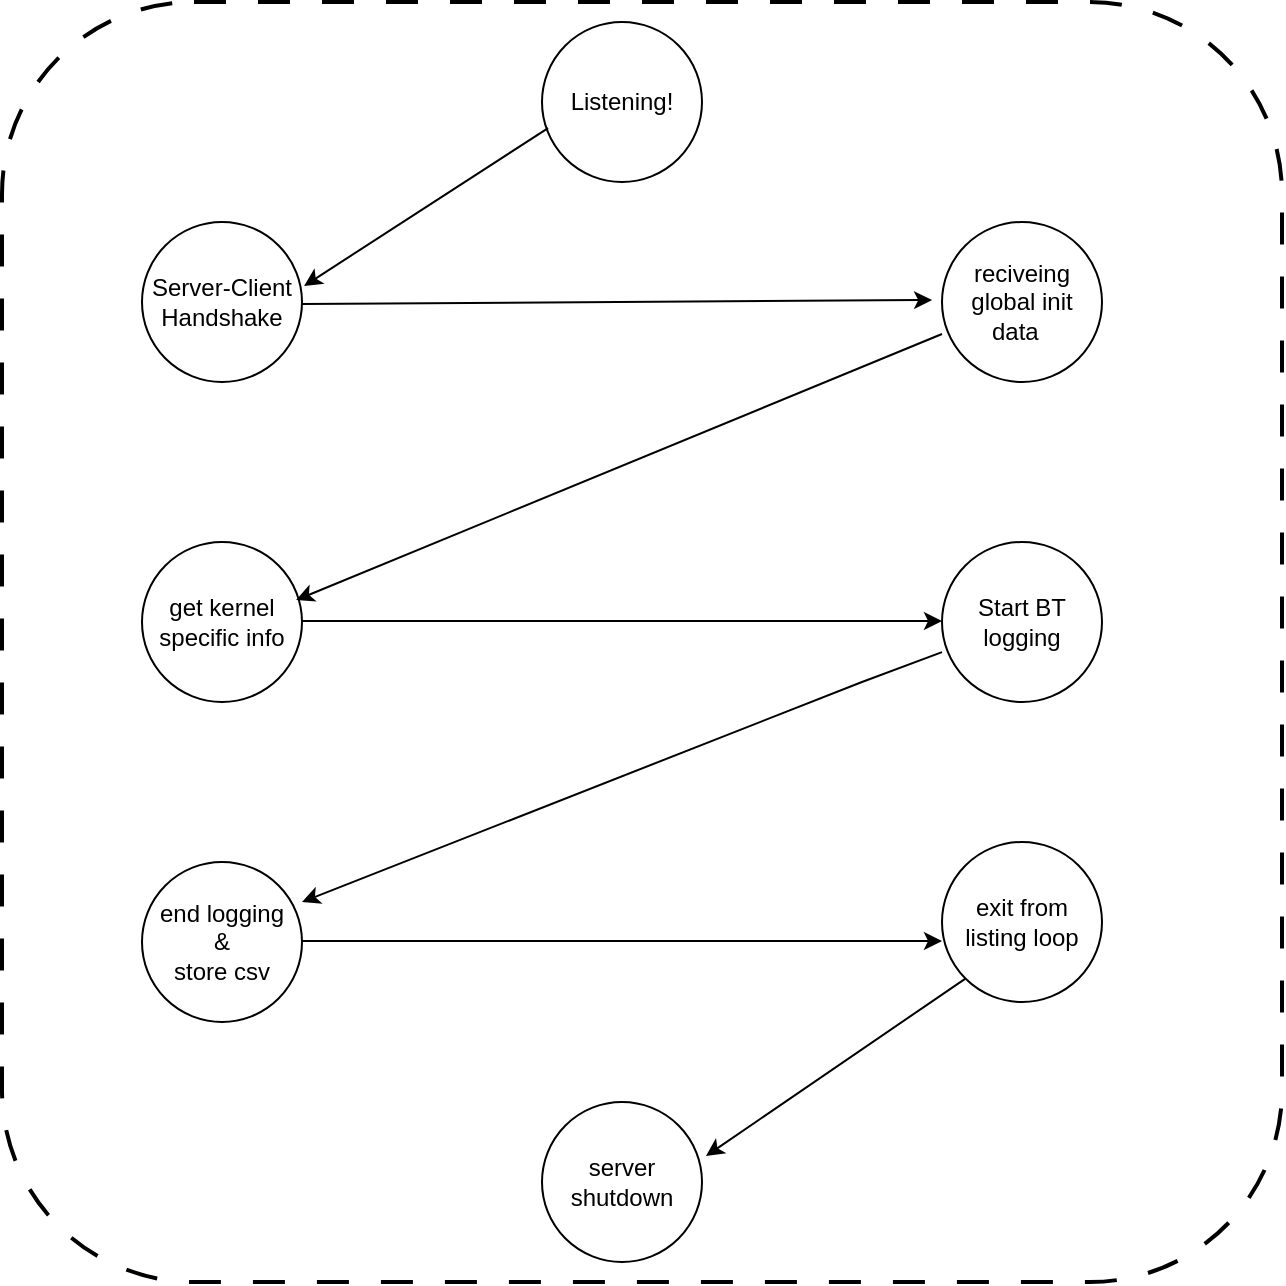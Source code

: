 <mxfile version="22.1.16" type="github">
  <diagram name="Page-1" id="Teg0KDicRowCUy8mHsM8">
    <mxGraphModel dx="1362" dy="793" grid="1" gridSize="10" guides="1" tooltips="1" connect="1" arrows="1" fold="1" page="1" pageScale="1" pageWidth="850" pageHeight="1100" math="0" shadow="0">
      <root>
        <mxCell id="0" />
        <mxCell id="1" parent="0" />
        <mxCell id="qQEsPUBc90Y2R2x_nlkf-2" value="Listening!" style="ellipse;whiteSpace=wrap;html=1;aspect=fixed;" vertex="1" parent="1">
          <mxGeometry x="370" y="100" width="80" height="80" as="geometry" />
        </mxCell>
        <mxCell id="qQEsPUBc90Y2R2x_nlkf-3" value="Server-Client Handshake" style="ellipse;whiteSpace=wrap;html=1;aspect=fixed;" vertex="1" parent="1">
          <mxGeometry x="170" y="200" width="80" height="80" as="geometry" />
        </mxCell>
        <mxCell id="qQEsPUBc90Y2R2x_nlkf-4" value="reciveing global init data&amp;nbsp;&amp;nbsp;" style="ellipse;whiteSpace=wrap;html=1;aspect=fixed;" vertex="1" parent="1">
          <mxGeometry x="570" y="200" width="80" height="80" as="geometry" />
        </mxCell>
        <mxCell id="qQEsPUBc90Y2R2x_nlkf-5" value="get kernel specific info" style="ellipse;whiteSpace=wrap;html=1;aspect=fixed;" vertex="1" parent="1">
          <mxGeometry x="170" y="360" width="80" height="80" as="geometry" />
        </mxCell>
        <mxCell id="qQEsPUBc90Y2R2x_nlkf-6" value="Start BT logging" style="ellipse;whiteSpace=wrap;html=1;aspect=fixed;" vertex="1" parent="1">
          <mxGeometry x="570" y="360" width="80" height="80" as="geometry" />
        </mxCell>
        <mxCell id="qQEsPUBc90Y2R2x_nlkf-7" value="end logging&lt;br&gt;&amp;amp;&lt;br&gt;store csv" style="ellipse;whiteSpace=wrap;html=1;aspect=fixed;" vertex="1" parent="1">
          <mxGeometry x="170" y="520" width="80" height="80" as="geometry" />
        </mxCell>
        <mxCell id="qQEsPUBc90Y2R2x_nlkf-8" value="exit from listing loop" style="ellipse;whiteSpace=wrap;html=1;aspect=fixed;" vertex="1" parent="1">
          <mxGeometry x="570" y="510" width="80" height="80" as="geometry" />
        </mxCell>
        <mxCell id="qQEsPUBc90Y2R2x_nlkf-9" value="server shutdown" style="ellipse;whiteSpace=wrap;html=1;aspect=fixed;" vertex="1" parent="1">
          <mxGeometry x="370" y="640" width="80" height="80" as="geometry" />
        </mxCell>
        <mxCell id="qQEsPUBc90Y2R2x_nlkf-13" value="" style="endArrow=classic;html=1;rounded=0;entryX=1.013;entryY=0.4;entryDx=0;entryDy=0;entryPerimeter=0;exitX=0.038;exitY=0.663;exitDx=0;exitDy=0;exitPerimeter=0;" edge="1" parent="1" source="qQEsPUBc90Y2R2x_nlkf-2" target="qQEsPUBc90Y2R2x_nlkf-3">
          <mxGeometry width="50" height="50" relative="1" as="geometry">
            <mxPoint x="290" y="210" as="sourcePoint" />
            <mxPoint x="340" y="160" as="targetPoint" />
          </mxGeometry>
        </mxCell>
        <mxCell id="qQEsPUBc90Y2R2x_nlkf-14" value="" style="endArrow=classic;html=1;rounded=0;exitX=1.025;exitY=0.65;exitDx=0;exitDy=0;exitPerimeter=0;entryX=-0.037;entryY=0.625;entryDx=0;entryDy=0;entryPerimeter=0;" edge="1" parent="1">
          <mxGeometry width="50" height="50" relative="1" as="geometry">
            <mxPoint x="250" y="241" as="sourcePoint" />
            <mxPoint x="565.04" y="239" as="targetPoint" />
          </mxGeometry>
        </mxCell>
        <mxCell id="qQEsPUBc90Y2R2x_nlkf-15" value="" style="endArrow=classic;html=1;rounded=0;exitX=0;exitY=0.7;exitDx=0;exitDy=0;exitPerimeter=0;entryX=0.963;entryY=0.363;entryDx=0;entryDy=0;entryPerimeter=0;" edge="1" parent="1" source="qQEsPUBc90Y2R2x_nlkf-4" target="qQEsPUBc90Y2R2x_nlkf-5">
          <mxGeometry width="50" height="50" relative="1" as="geometry">
            <mxPoint x="565" y="270" as="sourcePoint" />
            <mxPoint x="255" y="390" as="targetPoint" />
          </mxGeometry>
        </mxCell>
        <mxCell id="qQEsPUBc90Y2R2x_nlkf-16" value="" style="endArrow=classic;html=1;rounded=0;entryX=0;entryY=0.75;entryDx=0;entryDy=0;entryPerimeter=0;" edge="1" parent="1">
          <mxGeometry width="50" height="50" relative="1" as="geometry">
            <mxPoint x="250" y="399.5" as="sourcePoint" />
            <mxPoint x="570" y="399.5" as="targetPoint" />
          </mxGeometry>
        </mxCell>
        <mxCell id="qQEsPUBc90Y2R2x_nlkf-17" value="" style="endArrow=classic;html=1;rounded=0;entryX=1;entryY=0.25;entryDx=0;entryDy=0;exitX=0;exitY=0.688;exitDx=0;exitDy=0;entryPerimeter=0;exitPerimeter=0;" edge="1" parent="1" source="qQEsPUBc90Y2R2x_nlkf-6" target="qQEsPUBc90Y2R2x_nlkf-7">
          <mxGeometry width="50" height="50" relative="1" as="geometry">
            <mxPoint x="265" y="480" as="sourcePoint" />
            <mxPoint x="585" y="480" as="targetPoint" />
            <Array as="points">
              <mxPoint x="530" y="430" />
            </Array>
          </mxGeometry>
        </mxCell>
        <mxCell id="qQEsPUBc90Y2R2x_nlkf-18" value="" style="endArrow=classic;html=1;rounded=0;entryX=0;entryY=0.75;entryDx=0;entryDy=0;entryPerimeter=0;" edge="1" parent="1">
          <mxGeometry width="50" height="50" relative="1" as="geometry">
            <mxPoint x="250" y="559.5" as="sourcePoint" />
            <mxPoint x="570" y="559.5" as="targetPoint" />
          </mxGeometry>
        </mxCell>
        <mxCell id="qQEsPUBc90Y2R2x_nlkf-19" value="" style="endArrow=classic;html=1;rounded=0;entryX=1.025;entryY=0.338;entryDx=0;entryDy=0;entryPerimeter=0;exitX=0;exitY=1;exitDx=0;exitDy=0;" edge="1" parent="1" source="qQEsPUBc90Y2R2x_nlkf-8" target="qQEsPUBc90Y2R2x_nlkf-9">
          <mxGeometry width="50" height="50" relative="1" as="geometry">
            <mxPoint x="460" y="660" as="sourcePoint" />
            <mxPoint x="780" y="660" as="targetPoint" />
          </mxGeometry>
        </mxCell>
        <mxCell id="qQEsPUBc90Y2R2x_nlkf-22" value="" style="whiteSpace=wrap;html=1;aspect=fixed;fillColor=none;dashed=1;dashPattern=8 8;rounded=1;strokeWidth=2;" vertex="1" parent="1">
          <mxGeometry x="100" y="90" width="640" height="640" as="geometry" />
        </mxCell>
      </root>
    </mxGraphModel>
  </diagram>
</mxfile>
